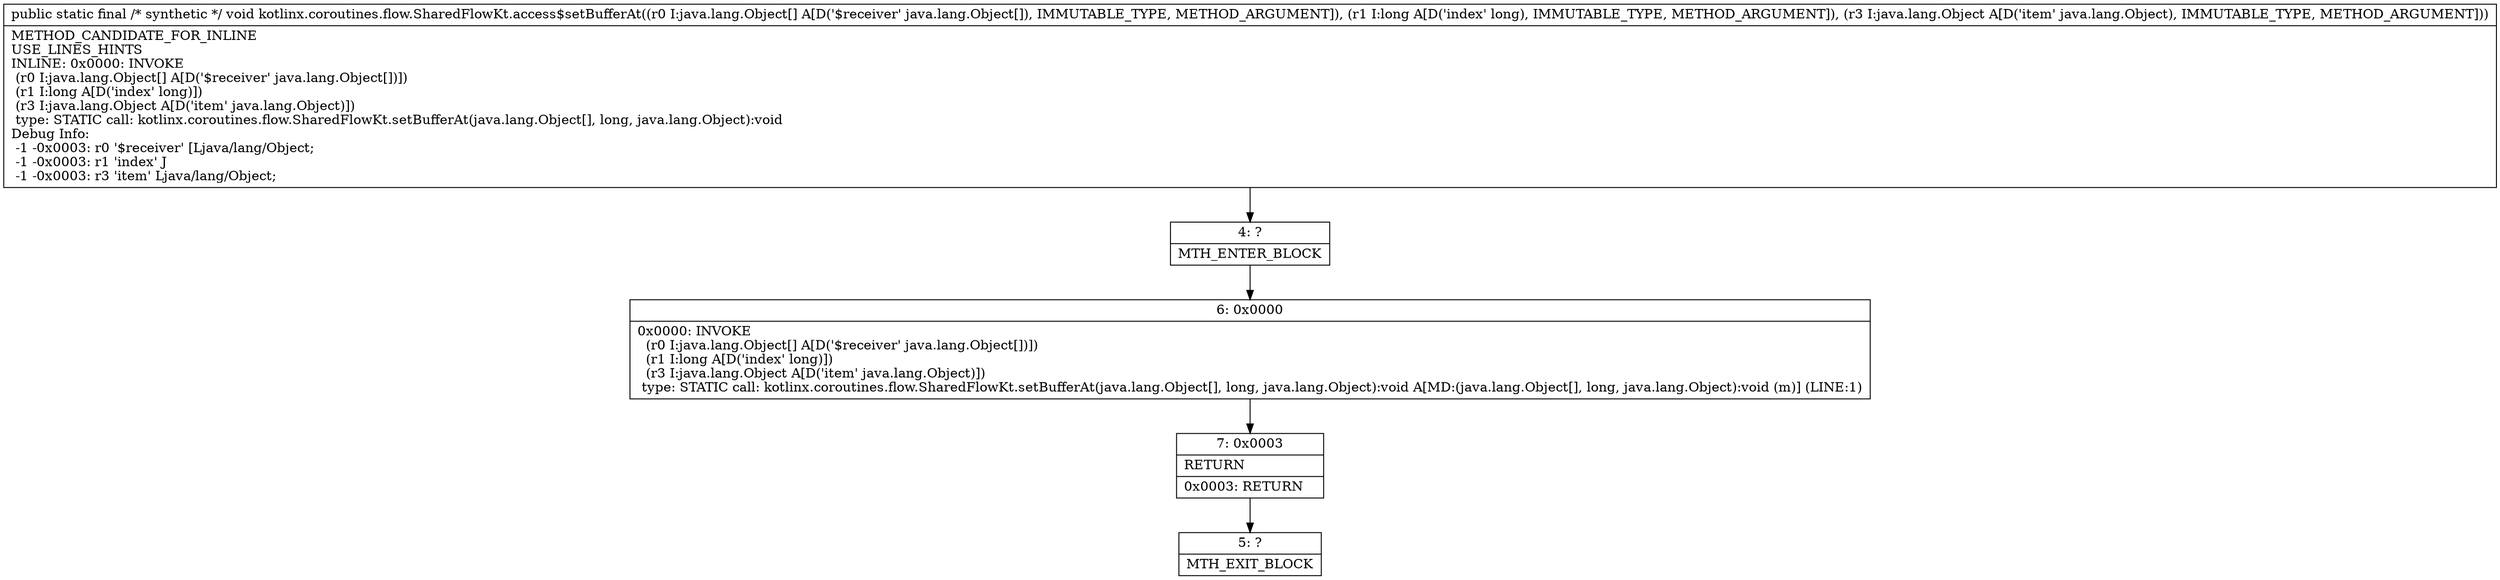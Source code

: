 digraph "CFG forkotlinx.coroutines.flow.SharedFlowKt.access$setBufferAt([Ljava\/lang\/Object;JLjava\/lang\/Object;)V" {
Node_4 [shape=record,label="{4\:\ ?|MTH_ENTER_BLOCK\l}"];
Node_6 [shape=record,label="{6\:\ 0x0000|0x0000: INVOKE  \l  (r0 I:java.lang.Object[] A[D('$receiver' java.lang.Object[])])\l  (r1 I:long A[D('index' long)])\l  (r3 I:java.lang.Object A[D('item' java.lang.Object)])\l type: STATIC call: kotlinx.coroutines.flow.SharedFlowKt.setBufferAt(java.lang.Object[], long, java.lang.Object):void A[MD:(java.lang.Object[], long, java.lang.Object):void (m)] (LINE:1)\l}"];
Node_7 [shape=record,label="{7\:\ 0x0003|RETURN\l|0x0003: RETURN   \l}"];
Node_5 [shape=record,label="{5\:\ ?|MTH_EXIT_BLOCK\l}"];
MethodNode[shape=record,label="{public static final \/* synthetic *\/ void kotlinx.coroutines.flow.SharedFlowKt.access$setBufferAt((r0 I:java.lang.Object[] A[D('$receiver' java.lang.Object[]), IMMUTABLE_TYPE, METHOD_ARGUMENT]), (r1 I:long A[D('index' long), IMMUTABLE_TYPE, METHOD_ARGUMENT]), (r3 I:java.lang.Object A[D('item' java.lang.Object), IMMUTABLE_TYPE, METHOD_ARGUMENT]))  | METHOD_CANDIDATE_FOR_INLINE\lUSE_LINES_HINTS\lINLINE: 0x0000: INVOKE  \l  (r0 I:java.lang.Object[] A[D('$receiver' java.lang.Object[])])\l  (r1 I:long A[D('index' long)])\l  (r3 I:java.lang.Object A[D('item' java.lang.Object)])\l type: STATIC call: kotlinx.coroutines.flow.SharedFlowKt.setBufferAt(java.lang.Object[], long, java.lang.Object):void\lDebug Info:\l  \-1 \-0x0003: r0 '$receiver' [Ljava\/lang\/Object;\l  \-1 \-0x0003: r1 'index' J\l  \-1 \-0x0003: r3 'item' Ljava\/lang\/Object;\l}"];
MethodNode -> Node_4;Node_4 -> Node_6;
Node_6 -> Node_7;
Node_7 -> Node_5;
}

